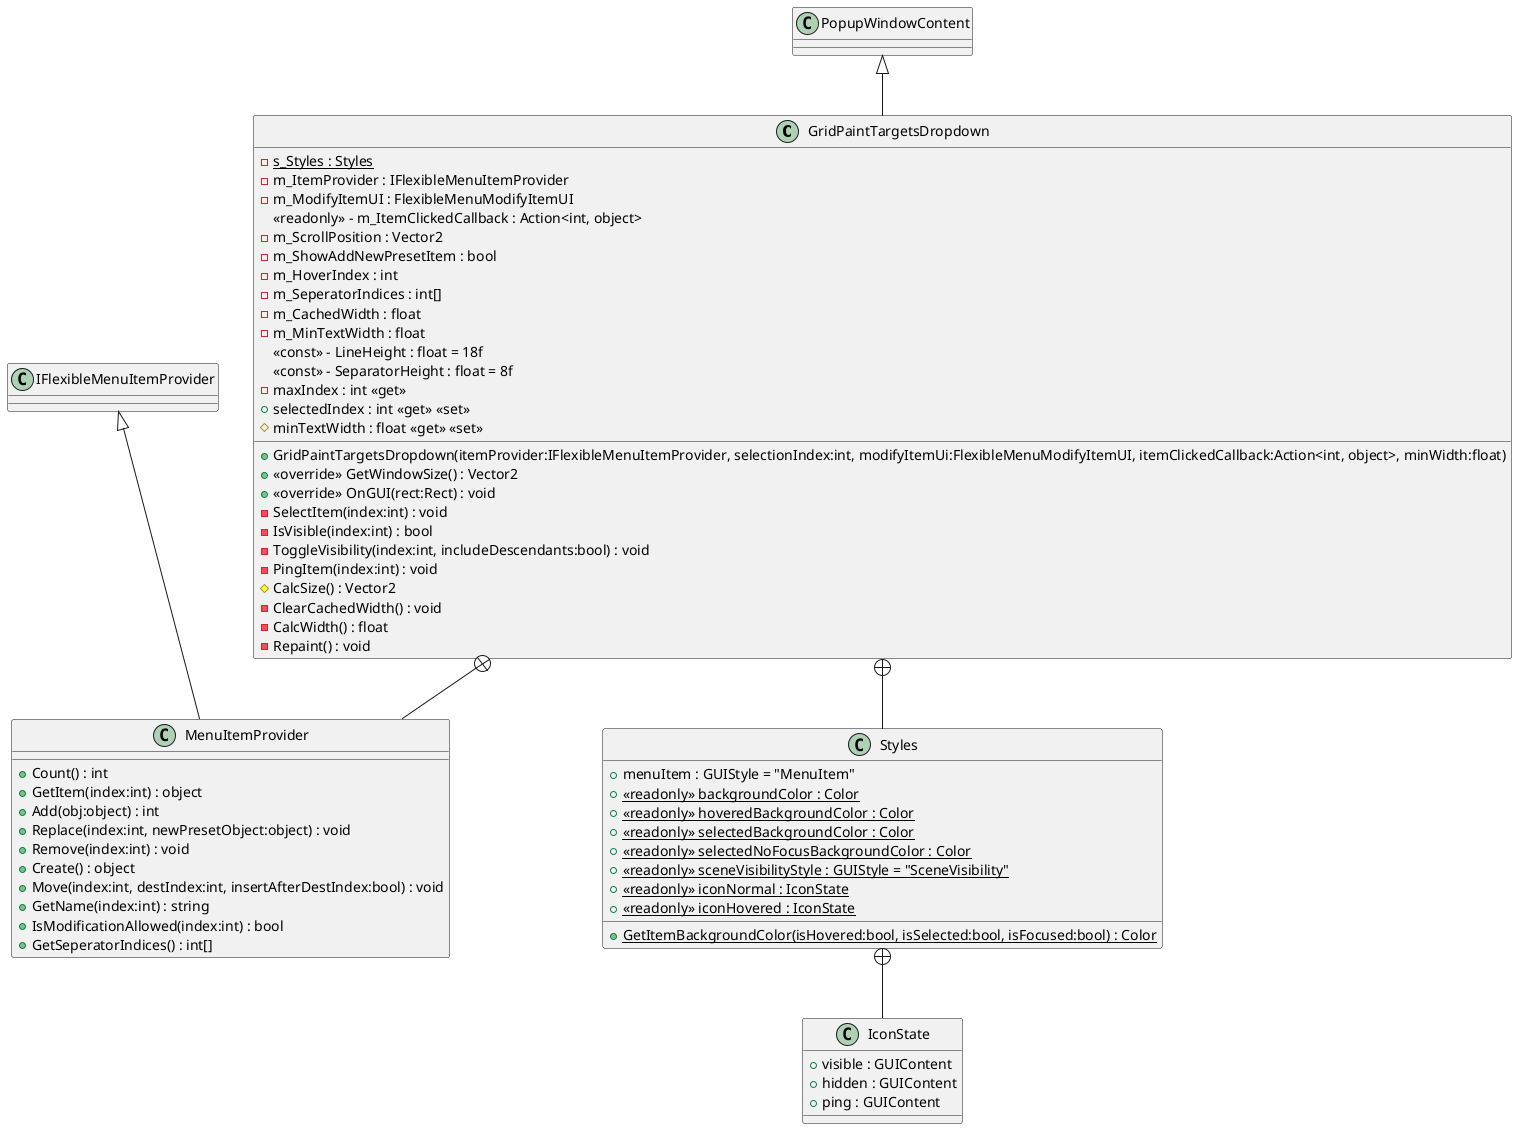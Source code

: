 @startuml
class GridPaintTargetsDropdown {
    {static} - s_Styles : Styles
    - m_ItemProvider : IFlexibleMenuItemProvider
    - m_ModifyItemUI : FlexibleMenuModifyItemUI
    <<readonly>> - m_ItemClickedCallback : Action<int, object>
    - m_ScrollPosition : Vector2
    - m_ShowAddNewPresetItem : bool
    - m_HoverIndex : int
    - m_SeperatorIndices : int[]
    - m_CachedWidth : float
    - m_MinTextWidth : float
    <<const>> - LineHeight : float = 18f
    <<const>> - SeparatorHeight : float = 8f
    - maxIndex : int <<get>>
    + selectedIndex : int <<get>> <<set>>
    # minTextWidth : float <<get>> <<set>>
    + GridPaintTargetsDropdown(itemProvider:IFlexibleMenuItemProvider, selectionIndex:int, modifyItemUi:FlexibleMenuModifyItemUI, itemClickedCallback:Action<int, object>, minWidth:float)
    + <<override>> GetWindowSize() : Vector2
    + <<override>> OnGUI(rect:Rect) : void
    - SelectItem(index:int) : void
    - IsVisible(index:int) : bool
    - ToggleVisibility(index:int, includeDescendants:bool) : void
    - PingItem(index:int) : void
    # CalcSize() : Vector2
    - ClearCachedWidth() : void
    - CalcWidth() : float
    - Repaint() : void
}
class Styles {
    + menuItem : GUIStyle = "MenuItem"
    + {static} <<readonly>> backgroundColor : Color
    + {static} <<readonly>> hoveredBackgroundColor : Color
    + {static} <<readonly>> selectedBackgroundColor : Color
    + {static} <<readonly>> selectedNoFocusBackgroundColor : Color
    + {static} <<readonly>> sceneVisibilityStyle : GUIStyle = "SceneVisibility"
    + {static} <<readonly>> iconNormal : IconState
    + {static} <<readonly>> iconHovered : IconState
    + {static} GetItemBackgroundColor(isHovered:bool, isSelected:bool, isFocused:bool) : Color
}
class MenuItemProvider {
    + Count() : int
    + GetItem(index:int) : object
    + Add(obj:object) : int
    + Replace(index:int, newPresetObject:object) : void
    + Remove(index:int) : void
    + Create() : object
    + Move(index:int, destIndex:int, insertAfterDestIndex:bool) : void
    + GetName(index:int) : string
    + IsModificationAllowed(index:int) : bool
    + GetSeperatorIndices() : int[]
}
class IconState {
    + visible : GUIContent
    + hidden : GUIContent
    + ping : GUIContent
}
PopupWindowContent <|-- GridPaintTargetsDropdown
GridPaintTargetsDropdown +-- Styles
GridPaintTargetsDropdown +-- MenuItemProvider
IFlexibleMenuItemProvider <|-- MenuItemProvider
Styles +-- IconState
@enduml
